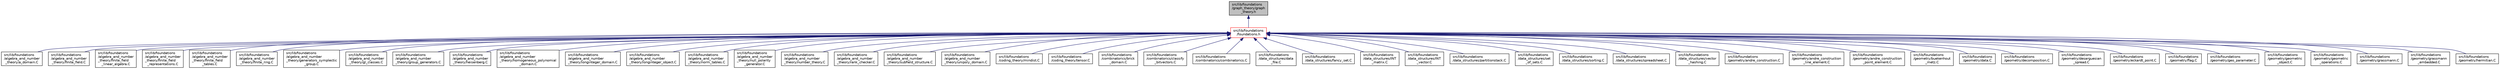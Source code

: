 digraph "src/lib/foundations/graph_theory/graph_theory.h"
{
  edge [fontname="Helvetica",fontsize="10",labelfontname="Helvetica",labelfontsize="10"];
  node [fontname="Helvetica",fontsize="10",shape=record];
  Node1 [label="src/lib/foundations\l/graph_theory/graph\l_theory.h",height=0.2,width=0.4,color="black", fillcolor="grey75", style="filled", fontcolor="black"];
  Node1 -> Node2 [dir="back",color="midnightblue",fontsize="10",style="solid",fontname="Helvetica"];
  Node2 [label="src/lib/foundations\l/foundations.h",height=0.2,width=0.4,color="red", fillcolor="white", style="filled",URL="$d5/da7/foundations_8h.html"];
  Node2 -> Node3 [dir="back",color="midnightblue",fontsize="10",style="solid",fontname="Helvetica"];
  Node3 [label="src/lib/foundations\l/algebra_and_number\l_theory/a_domain.C",height=0.2,width=0.4,color="black", fillcolor="white", style="filled",URL="$d1/dc3/a__domain_8_c.html"];
  Node2 -> Node4 [dir="back",color="midnightblue",fontsize="10",style="solid",fontname="Helvetica"];
  Node4 [label="src/lib/foundations\l/algebra_and_number\l_theory/finite_field.C",height=0.2,width=0.4,color="black", fillcolor="white", style="filled",URL="$d1/d41/finite__field_8_c.html"];
  Node2 -> Node5 [dir="back",color="midnightblue",fontsize="10",style="solid",fontname="Helvetica"];
  Node5 [label="src/lib/foundations\l/algebra_and_number\l_theory/finite_field\l_linear_algebra.C",height=0.2,width=0.4,color="black", fillcolor="white", style="filled",URL="$dd/d42/finite__field__linear__algebra_8_c.html"];
  Node2 -> Node6 [dir="back",color="midnightblue",fontsize="10",style="solid",fontname="Helvetica"];
  Node6 [label="src/lib/foundations\l/algebra_and_number\l_theory/finite_field\l_representations.C",height=0.2,width=0.4,color="black", fillcolor="white", style="filled",URL="$da/d1e/finite__field__representations_8_c.html"];
  Node2 -> Node7 [dir="back",color="midnightblue",fontsize="10",style="solid",fontname="Helvetica"];
  Node7 [label="src/lib/foundations\l/algebra_and_number\l_theory/finite_field\l_tables.C",height=0.2,width=0.4,color="black", fillcolor="white", style="filled",URL="$d4/dbe/finite__field__tables_8_c.html"];
  Node2 -> Node8 [dir="back",color="midnightblue",fontsize="10",style="solid",fontname="Helvetica"];
  Node8 [label="src/lib/foundations\l/algebra_and_number\l_theory/finite_ring.C",height=0.2,width=0.4,color="black", fillcolor="white", style="filled",URL="$de/d55/finite__ring_8_c.html"];
  Node2 -> Node9 [dir="back",color="midnightblue",fontsize="10",style="solid",fontname="Helvetica"];
  Node9 [label="src/lib/foundations\l/algebra_and_number\l_theory/generators_symplectic\l_group.C",height=0.2,width=0.4,color="black", fillcolor="white", style="filled",URL="$dd/d58/generators__symplectic__group_8_c.html"];
  Node2 -> Node10 [dir="back",color="midnightblue",fontsize="10",style="solid",fontname="Helvetica"];
  Node10 [label="src/lib/foundations\l/algebra_and_number\l_theory/gl_classes.C",height=0.2,width=0.4,color="black", fillcolor="white", style="filled",URL="$d7/d90/gl__classes_8_c.html"];
  Node2 -> Node11 [dir="back",color="midnightblue",fontsize="10",style="solid",fontname="Helvetica"];
  Node11 [label="src/lib/foundations\l/algebra_and_number\l_theory/group_generators.C",height=0.2,width=0.4,color="black", fillcolor="white", style="filled",URL="$d4/d95/group__generators_8_c.html"];
  Node2 -> Node12 [dir="back",color="midnightblue",fontsize="10",style="solid",fontname="Helvetica"];
  Node12 [label="src/lib/foundations\l/algebra_and_number\l_theory/heisenberg.C",height=0.2,width=0.4,color="black", fillcolor="white", style="filled",URL="$d5/d1d/heisenberg_8_c.html"];
  Node2 -> Node13 [dir="back",color="midnightblue",fontsize="10",style="solid",fontname="Helvetica"];
  Node13 [label="src/lib/foundations\l/algebra_and_number\l_theory/homogeneous_polynomial\l_domain.C",height=0.2,width=0.4,color="black", fillcolor="white", style="filled",URL="$dd/db5/homogeneous__polynomial__domain_8_c.html"];
  Node2 -> Node14 [dir="back",color="midnightblue",fontsize="10",style="solid",fontname="Helvetica"];
  Node14 [label="src/lib/foundations\l/algebra_and_number\l_theory/longinteger_domain.C",height=0.2,width=0.4,color="black", fillcolor="white", style="filled",URL="$d6/d94/longinteger__domain_8_c.html"];
  Node2 -> Node15 [dir="back",color="midnightblue",fontsize="10",style="solid",fontname="Helvetica"];
  Node15 [label="src/lib/foundations\l/algebra_and_number\l_theory/longinteger_object.C",height=0.2,width=0.4,color="black", fillcolor="white", style="filled",URL="$df/d52/longinteger__object_8_c.html"];
  Node2 -> Node16 [dir="back",color="midnightblue",fontsize="10",style="solid",fontname="Helvetica"];
  Node16 [label="src/lib/foundations\l/algebra_and_number\l_theory/norm_tables.C",height=0.2,width=0.4,color="black", fillcolor="white", style="filled",URL="$d7/d95/norm__tables_8_c.html"];
  Node2 -> Node17 [dir="back",color="midnightblue",fontsize="10",style="solid",fontname="Helvetica"];
  Node17 [label="src/lib/foundations\l/algebra_and_number\l_theory/null_polarity\l_generator.C",height=0.2,width=0.4,color="black", fillcolor="white", style="filled",URL="$dd/df7/null__polarity__generator_8_c.html"];
  Node2 -> Node18 [dir="back",color="midnightblue",fontsize="10",style="solid",fontname="Helvetica"];
  Node18 [label="src/lib/foundations\l/algebra_and_number\l_theory/number_theory.C",height=0.2,width=0.4,color="black", fillcolor="white", style="filled",URL="$df/dda/number__theory_8_c.html"];
  Node2 -> Node19 [dir="back",color="midnightblue",fontsize="10",style="solid",fontname="Helvetica"];
  Node19 [label="src/lib/foundations\l/algebra_and_number\l_theory/rank_checker.C",height=0.2,width=0.4,color="black", fillcolor="white", style="filled",URL="$d4/de6/rank__checker_8_c.html"];
  Node2 -> Node20 [dir="back",color="midnightblue",fontsize="10",style="solid",fontname="Helvetica"];
  Node20 [label="src/lib/foundations\l/algebra_and_number\l_theory/subfield_structure.C",height=0.2,width=0.4,color="black", fillcolor="white", style="filled",URL="$d2/d52/subfield__structure_8_c.html"];
  Node2 -> Node21 [dir="back",color="midnightblue",fontsize="10",style="solid",fontname="Helvetica"];
  Node21 [label="src/lib/foundations\l/algebra_and_number\l_theory/unipoly_domain.C",height=0.2,width=0.4,color="black", fillcolor="white", style="filled",URL="$d1/da2/unipoly__domain_8_c.html"];
  Node2 -> Node22 [dir="back",color="midnightblue",fontsize="10",style="solid",fontname="Helvetica"];
  Node22 [label="src/lib/foundations\l/coding_theory/mindist.C",height=0.2,width=0.4,color="black", fillcolor="white", style="filled",URL="$df/d30/mindist_8_c.html"];
  Node2 -> Node23 [dir="back",color="midnightblue",fontsize="10",style="solid",fontname="Helvetica"];
  Node23 [label="src/lib/foundations\l/coding_theory/tensor.C",height=0.2,width=0.4,color="black", fillcolor="white", style="filled",URL="$db/d1b/tensor_8_c.html"];
  Node2 -> Node24 [dir="back",color="midnightblue",fontsize="10",style="solid",fontname="Helvetica"];
  Node24 [label="src/lib/foundations\l/combinatorics/brick\l_domain.C",height=0.2,width=0.4,color="black", fillcolor="white", style="filled",URL="$de/d53/brick__domain_8_c.html"];
  Node2 -> Node25 [dir="back",color="midnightblue",fontsize="10",style="solid",fontname="Helvetica"];
  Node25 [label="src/lib/foundations\l/combinatorics/classify\l_bitvectors.C",height=0.2,width=0.4,color="black", fillcolor="white", style="filled",URL="$df/da6/classify__bitvectors_8_c.html"];
  Node2 -> Node26 [dir="back",color="midnightblue",fontsize="10",style="solid",fontname="Helvetica"];
  Node26 [label="src/lib/foundations\l/combinatorics/combinatorics.C",height=0.2,width=0.4,color="black", fillcolor="white", style="filled",URL="$d2/d7c/combinatorics_8_c.html"];
  Node2 -> Node27 [dir="back",color="midnightblue",fontsize="10",style="solid",fontname="Helvetica"];
  Node27 [label="src/lib/foundations\l/data_structures/data\l_file.C",height=0.2,width=0.4,color="black", fillcolor="white", style="filled",URL="$da/d9a/data__file_8_c.html"];
  Node2 -> Node28 [dir="back",color="midnightblue",fontsize="10",style="solid",fontname="Helvetica"];
  Node28 [label="src/lib/foundations\l/data_structures/fancy_set.C",height=0.2,width=0.4,color="black", fillcolor="white", style="filled",URL="$da/dd7/fancy__set_8_c.html"];
  Node2 -> Node29 [dir="back",color="midnightblue",fontsize="10",style="solid",fontname="Helvetica"];
  Node29 [label="src/lib/foundations\l/data_structures/INT\l_matrix.C",height=0.2,width=0.4,color="black", fillcolor="white", style="filled",URL="$d3/dfb/_i_n_t__matrix_8_c.html"];
  Node2 -> Node30 [dir="back",color="midnightblue",fontsize="10",style="solid",fontname="Helvetica"];
  Node30 [label="src/lib/foundations\l/data_structures/INT\l_vector.C",height=0.2,width=0.4,color="black", fillcolor="white", style="filled",URL="$d2/de6/_i_n_t__vector_8_c.html"];
  Node2 -> Node31 [dir="back",color="midnightblue",fontsize="10",style="solid",fontname="Helvetica"];
  Node31 [label="src/lib/foundations\l/data_structures/partitionstack.C",height=0.2,width=0.4,color="black", fillcolor="white", style="filled",URL="$d0/d1b/partitionstack_8_c.html"];
  Node2 -> Node32 [dir="back",color="midnightblue",fontsize="10",style="solid",fontname="Helvetica"];
  Node32 [label="src/lib/foundations\l/data_structures/set\l_of_sets.C",height=0.2,width=0.4,color="black", fillcolor="white", style="filled",URL="$d3/d92/set__of__sets_8_c.html"];
  Node2 -> Node33 [dir="back",color="midnightblue",fontsize="10",style="solid",fontname="Helvetica"];
  Node33 [label="src/lib/foundations\l/data_structures/sorting.C",height=0.2,width=0.4,color="black", fillcolor="white", style="filled",URL="$d4/dd7/sorting_8_c.html"];
  Node2 -> Node34 [dir="back",color="midnightblue",fontsize="10",style="solid",fontname="Helvetica"];
  Node34 [label="src/lib/foundations\l/data_structures/spreadsheet.C",height=0.2,width=0.4,color="black", fillcolor="white", style="filled",URL="$d1/d49/spreadsheet_8_c.html"];
  Node2 -> Node35 [dir="back",color="midnightblue",fontsize="10",style="solid",fontname="Helvetica"];
  Node35 [label="src/lib/foundations\l/data_structures/vector\l_hashing.C",height=0.2,width=0.4,color="black", fillcolor="white", style="filled",URL="$d4/df9/vector__hashing_8_c.html"];
  Node2 -> Node36 [dir="back",color="midnightblue",fontsize="10",style="solid",fontname="Helvetica"];
  Node36 [label="src/lib/foundations\l/geometry/andre_construction.C",height=0.2,width=0.4,color="black", fillcolor="white", style="filled",URL="$d9/d40/andre__construction_8_c.html"];
  Node2 -> Node37 [dir="back",color="midnightblue",fontsize="10",style="solid",fontname="Helvetica"];
  Node37 [label="src/lib/foundations\l/geometry/andre_construction\l_line_element.C",height=0.2,width=0.4,color="black", fillcolor="white", style="filled",URL="$d6/d9b/andre__construction__line__element_8_c.html"];
  Node2 -> Node38 [dir="back",color="midnightblue",fontsize="10",style="solid",fontname="Helvetica"];
  Node38 [label="src/lib/foundations\l/geometry/andre_construction\l_point_element.C",height=0.2,width=0.4,color="black", fillcolor="white", style="filled",URL="$d7/db3/andre__construction__point__element_8_c.html"];
  Node2 -> Node39 [dir="back",color="midnightblue",fontsize="10",style="solid",fontname="Helvetica"];
  Node39 [label="src/lib/foundations\l/geometry/buekenhout\l_metz.C",height=0.2,width=0.4,color="black", fillcolor="white", style="filled",URL="$de/d32/buekenhout__metz_8_c.html"];
  Node2 -> Node40 [dir="back",color="midnightblue",fontsize="10",style="solid",fontname="Helvetica"];
  Node40 [label="src/lib/foundations\l/geometry/data.C",height=0.2,width=0.4,color="black", fillcolor="white", style="filled",URL="$d7/d94/data_8_c.html"];
  Node2 -> Node41 [dir="back",color="midnightblue",fontsize="10",style="solid",fontname="Helvetica"];
  Node41 [label="src/lib/foundations\l/geometry/decomposition.C",height=0.2,width=0.4,color="black", fillcolor="white", style="filled",URL="$d6/d7a/foundations_2geometry_2decomposition_8_c.html"];
  Node2 -> Node42 [dir="back",color="midnightblue",fontsize="10",style="solid",fontname="Helvetica"];
  Node42 [label="src/lib/foundations\l/geometry/desarguesian\l_spread.C",height=0.2,width=0.4,color="black", fillcolor="white", style="filled",URL="$de/d46/lib_2foundations_2geometry_2desarguesian__spread_8_c.html"];
  Node2 -> Node43 [dir="back",color="midnightblue",fontsize="10",style="solid",fontname="Helvetica"];
  Node43 [label="src/lib/foundations\l/geometry/eckardt_point.C",height=0.2,width=0.4,color="black", fillcolor="white", style="filled",URL="$d0/d8f/eckardt__point_8_c.html"];
  Node2 -> Node44 [dir="back",color="midnightblue",fontsize="10",style="solid",fontname="Helvetica"];
  Node44 [label="src/lib/foundations\l/geometry/flag.C",height=0.2,width=0.4,color="black", fillcolor="white", style="filled",URL="$db/db7/flag_8_c.html"];
  Node2 -> Node45 [dir="back",color="midnightblue",fontsize="10",style="solid",fontname="Helvetica"];
  Node45 [label="src/lib/foundations\l/geometry/geo_parameter.C",height=0.2,width=0.4,color="black", fillcolor="white", style="filled",URL="$d0/d96/geo__parameter_8_c.html"];
  Node2 -> Node46 [dir="back",color="midnightblue",fontsize="10",style="solid",fontname="Helvetica"];
  Node46 [label="src/lib/foundations\l/geometry/geometric\l_object.C",height=0.2,width=0.4,color="black", fillcolor="white", style="filled",URL="$d4/d58/geometric__object_8_c.html"];
  Node2 -> Node47 [dir="back",color="midnightblue",fontsize="10",style="solid",fontname="Helvetica"];
  Node47 [label="src/lib/foundations\l/geometry/geometric\l_operations.C",height=0.2,width=0.4,color="black", fillcolor="white", style="filled",URL="$da/d76/geometric__operations_8_c.html"];
  Node2 -> Node48 [dir="back",color="midnightblue",fontsize="10",style="solid",fontname="Helvetica"];
  Node48 [label="src/lib/foundations\l/geometry/grassmann.C",height=0.2,width=0.4,color="black", fillcolor="white", style="filled",URL="$d4/d20/lib_2foundations_2geometry_2grassmann_8_c.html"];
  Node2 -> Node49 [dir="back",color="midnightblue",fontsize="10",style="solid",fontname="Helvetica"];
  Node49 [label="src/lib/foundations\l/geometry/grassmann\l_embedded.C",height=0.2,width=0.4,color="black", fillcolor="white", style="filled",URL="$d5/dd2/grassmann__embedded_8_c.html"];
  Node2 -> Node50 [dir="back",color="midnightblue",fontsize="10",style="solid",fontname="Helvetica"];
  Node50 [label="src/lib/foundations\l/geometry/hermitian.C",height=0.2,width=0.4,color="black", fillcolor="white", style="filled",URL="$d4/df7/hermitian_8_c.html"];
}
